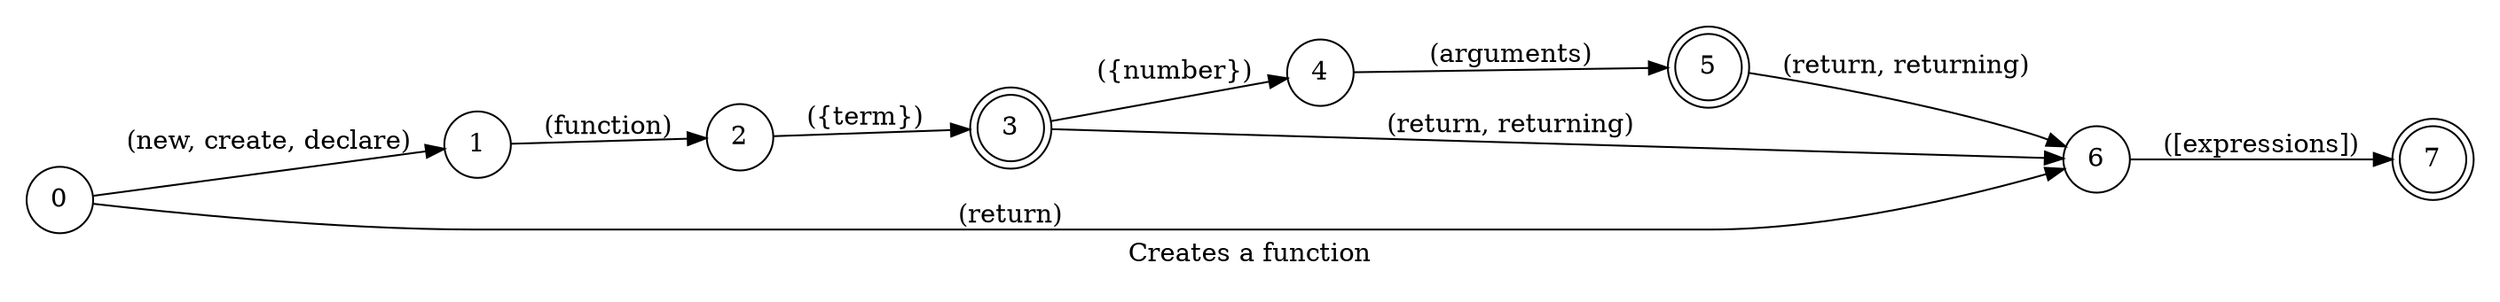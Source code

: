 digraph function_declaration {
    id="function_declaration";
    label="Creates a function";
    lang="en-US";
    langName="English";
    pad="0.2";
    rankdir=LR;
    priority="2";
    node[shape=doublecircle]; 3 5 7;
    node[shape=circle];

    0 -> 1 [label="(new, create, declare)"];
    1 -> 2 [label="(function)"];
    2 -> 3 [label="({term})", store=fnName];
    3 -> 4 [label="({number})", store=argsNumber];
    4 -> 5 [label="(arguments)"];
    {3 5} -> 6 [label="(return, returning)"];
    0 -> 6 [label="(return)", store=returnOnly];
    6 -> 7 [label="([expressions])", store=returnValue];

    title="Creates a function";
    desc="Creates a function with the desired number of args and return value";

    examples="
        declare function multiply with [number] arguments,
        declare function multiply with 2 arguments return [expressions],
        declare function divide return [expressions]
    ";
}